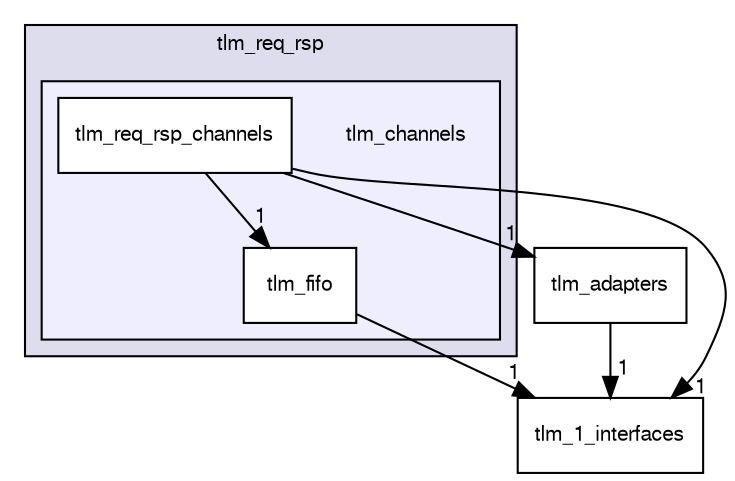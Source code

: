 digraph "tlm_core/tlm_1/tlm_req_rsp/tlm_channels" {
  compound=true
  node [ fontsize="10", fontname="FreeSans"];
  edge [ labelfontsize="10", labelfontname="FreeSans"];
  subgraph clusterdir_f5e56409712e0b002f6bb0ff6be3b762 {
    graph [ bgcolor="#ddddee", pencolor="black", label="tlm_req_rsp" fontname="FreeSans", fontsize="10", URL="dir_f5e56409712e0b002f6bb0ff6be3b762.html"]
  subgraph clusterdir_6a42bdaa6678bc7e2ea3941dd8076950 {
    graph [ bgcolor="#eeeeff", pencolor="black", label="" URL="dir_6a42bdaa6678bc7e2ea3941dd8076950.html"];
    dir_6a42bdaa6678bc7e2ea3941dd8076950 [shape=plaintext label="tlm_channels"];
    dir_5f70767138aee3c2ec25bd4f46b07b10 [shape=box label="tlm_fifo" color="black" fillcolor="white" style="filled" URL="dir_5f70767138aee3c2ec25bd4f46b07b10.html"];
    dir_1729b31a48cd88e8e890a3ddbd766fe0 [shape=box label="tlm_req_rsp_channels" color="black" fillcolor="white" style="filled" URL="dir_1729b31a48cd88e8e890a3ddbd766fe0.html"];
  }
  }
  dir_f785f1cf03833b37a7d700071cbb24f9 [shape=box label="tlm_adapters" URL="dir_f785f1cf03833b37a7d700071cbb24f9.html"];
  dir_7bfea407d87c74d0d6a8a9e31733fb55 [shape=box label="tlm_1_interfaces" URL="dir_7bfea407d87c74d0d6a8a9e31733fb55.html"];
  dir_5f70767138aee3c2ec25bd4f46b07b10->dir_7bfea407d87c74d0d6a8a9e31733fb55 [headlabel="1", labeldistance=1.5 headhref="dir_000007_000004.html"];
  dir_f785f1cf03833b37a7d700071cbb24f9->dir_7bfea407d87c74d0d6a8a9e31733fb55 [headlabel="1", labeldistance=1.5 headhref="dir_000005_000004.html"];
  dir_1729b31a48cd88e8e890a3ddbd766fe0->dir_5f70767138aee3c2ec25bd4f46b07b10 [headlabel="1", labeldistance=1.5 headhref="dir_000008_000007.html"];
  dir_1729b31a48cd88e8e890a3ddbd766fe0->dir_f785f1cf03833b37a7d700071cbb24f9 [headlabel="1", labeldistance=1.5 headhref="dir_000008_000005.html"];
  dir_1729b31a48cd88e8e890a3ddbd766fe0->dir_7bfea407d87c74d0d6a8a9e31733fb55 [headlabel="1", labeldistance=1.5 headhref="dir_000008_000004.html"];
}
